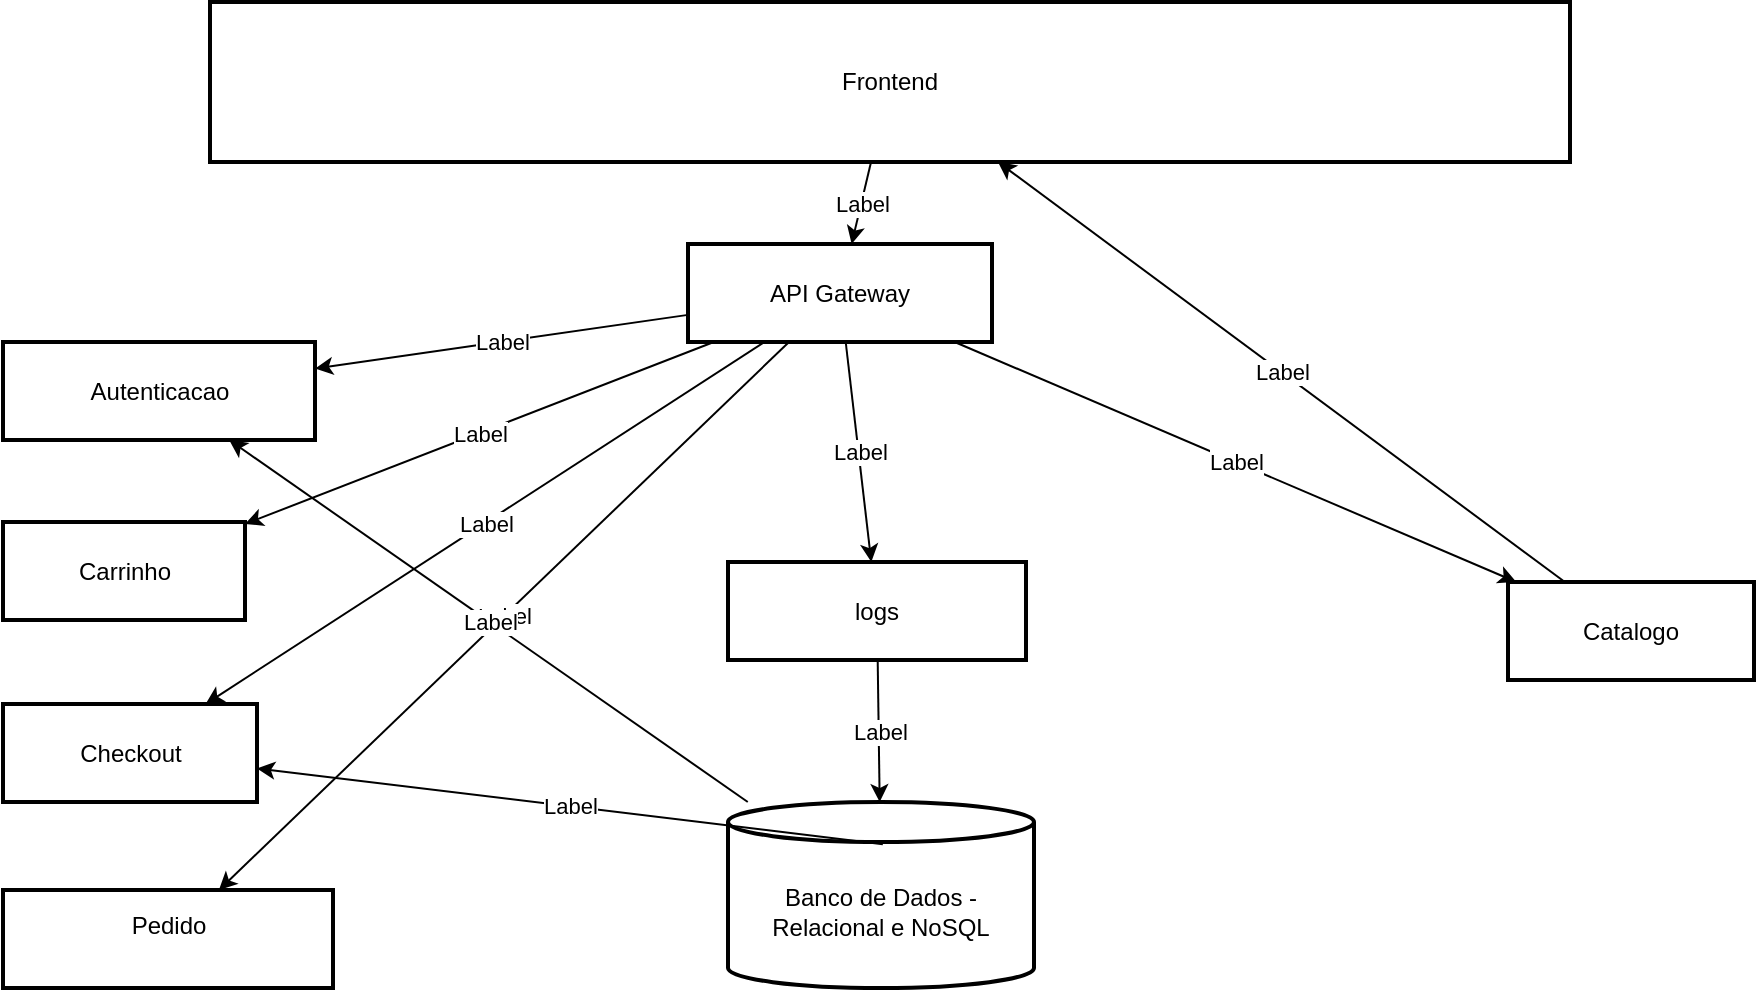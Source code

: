 <mxfile version="25.0.2">
  <diagram name="Página-1" id="JjW_HL0HzAMIIZjqMJPo">
    <mxGraphModel dx="1234" dy="726" grid="1" gridSize="10" guides="1" tooltips="1" connect="1" arrows="1" fold="1" page="1" pageScale="1" pageWidth="827" pageHeight="1169" math="0" shadow="0">
      <root>
        <mxCell id="0" />
        <mxCell id="1" parent="0" />
        <mxCell id="c5J9gXVxfD22c9O0fa1V-1" value="Frontend" style="whiteSpace=wrap;strokeWidth=2;" vertex="1" parent="1">
          <mxGeometry x="191" y="40" width="680" height="80" as="geometry" />
        </mxCell>
        <mxCell id="c5J9gXVxfD22c9O0fa1V-2" value="API Gateway" style="whiteSpace=wrap;strokeWidth=2;" vertex="1" parent="1">
          <mxGeometry x="430" y="161" width="152" height="49" as="geometry" />
        </mxCell>
        <mxCell id="c5J9gXVxfD22c9O0fa1V-3" value="Autenticacao" style="whiteSpace=wrap;strokeWidth=2;" vertex="1" parent="1">
          <mxGeometry x="87.5" y="210" width="156" height="49" as="geometry" />
        </mxCell>
        <mxCell id="c5J9gXVxfD22c9O0fa1V-4" value="Carrinho" style="whiteSpace=wrap;strokeWidth=2;" vertex="1" parent="1">
          <mxGeometry x="87.5" y="300" width="121" height="49" as="geometry" />
        </mxCell>
        <mxCell id="c5J9gXVxfD22c9O0fa1V-5" value="Checkout" style="whiteSpace=wrap;strokeWidth=2;" vertex="1" parent="1">
          <mxGeometry x="87.5" y="391" width="127" height="49" as="geometry" />
        </mxCell>
        <mxCell id="c5J9gXVxfD22c9O0fa1V-6" value="Pedido&#xa;" style="whiteSpace=wrap;strokeWidth=2;" vertex="1" parent="1">
          <mxGeometry x="87.5" y="484" width="165" height="49" as="geometry" />
        </mxCell>
        <mxCell id="c5J9gXVxfD22c9O0fa1V-7" value="Catalogo" style="whiteSpace=wrap;strokeWidth=2;" vertex="1" parent="1">
          <mxGeometry x="840" y="330" width="123" height="49" as="geometry" />
        </mxCell>
        <mxCell id="c5J9gXVxfD22c9O0fa1V-8" value="logs" style="whiteSpace=wrap;strokeWidth=2;" vertex="1" parent="1">
          <mxGeometry x="450" y="320" width="149" height="49" as="geometry" />
        </mxCell>
        <mxCell id="c5J9gXVxfD22c9O0fa1V-9" value="Banco de Dados - Relacional e NoSQL" style="shape=cylinder3;boundedLbl=1;backgroundOutline=1;size=10;strokeWidth=2;whiteSpace=wrap;" vertex="1" parent="1">
          <mxGeometry x="450" y="440" width="153" height="93" as="geometry" />
        </mxCell>
        <mxCell id="c5J9gXVxfD22c9O0fa1V-10" value="" style="endArrow=classic;html=1;rounded=0;" edge="1" parent="1" source="c5J9gXVxfD22c9O0fa1V-2" target="c5J9gXVxfD22c9O0fa1V-8">
          <mxGeometry relative="1" as="geometry">
            <mxPoint x="520" y="260" as="sourcePoint" />
            <mxPoint x="620" y="260" as="targetPoint" />
          </mxGeometry>
        </mxCell>
        <mxCell id="c5J9gXVxfD22c9O0fa1V-11" value="Label" style="edgeLabel;resizable=0;html=1;;align=center;verticalAlign=middle;" connectable="0" vertex="1" parent="c5J9gXVxfD22c9O0fa1V-10">
          <mxGeometry relative="1" as="geometry" />
        </mxCell>
        <mxCell id="c5J9gXVxfD22c9O0fa1V-12" value="" style="endArrow=classic;html=1;rounded=0;" edge="1" parent="1" source="c5J9gXVxfD22c9O0fa1V-2" target="c5J9gXVxfD22c9O0fa1V-3">
          <mxGeometry relative="1" as="geometry">
            <mxPoint x="520" y="260" as="sourcePoint" />
            <mxPoint x="620" y="260" as="targetPoint" />
          </mxGeometry>
        </mxCell>
        <mxCell id="c5J9gXVxfD22c9O0fa1V-13" value="Label" style="edgeLabel;resizable=0;html=1;;align=center;verticalAlign=middle;" connectable="0" vertex="1" parent="c5J9gXVxfD22c9O0fa1V-12">
          <mxGeometry relative="1" as="geometry" />
        </mxCell>
        <mxCell id="c5J9gXVxfD22c9O0fa1V-14" value="" style="endArrow=classic;html=1;rounded=0;" edge="1" parent="1" source="c5J9gXVxfD22c9O0fa1V-1" target="c5J9gXVxfD22c9O0fa1V-2">
          <mxGeometry relative="1" as="geometry">
            <mxPoint x="350" y="79.29" as="sourcePoint" />
            <mxPoint x="450" y="79.29" as="targetPoint" />
          </mxGeometry>
        </mxCell>
        <mxCell id="c5J9gXVxfD22c9O0fa1V-15" value="Label" style="edgeLabel;resizable=0;html=1;;align=center;verticalAlign=middle;" connectable="0" vertex="1" parent="c5J9gXVxfD22c9O0fa1V-14">
          <mxGeometry relative="1" as="geometry" />
        </mxCell>
        <mxCell id="c5J9gXVxfD22c9O0fa1V-16" value="" style="endArrow=classic;html=1;rounded=0;" edge="1" parent="1" source="c5J9gXVxfD22c9O0fa1V-2" target="c5J9gXVxfD22c9O0fa1V-4">
          <mxGeometry relative="1" as="geometry">
            <mxPoint x="520" y="260" as="sourcePoint" />
            <mxPoint x="620" y="260" as="targetPoint" />
          </mxGeometry>
        </mxCell>
        <mxCell id="c5J9gXVxfD22c9O0fa1V-17" value="Label" style="edgeLabel;resizable=0;html=1;;align=center;verticalAlign=middle;" connectable="0" vertex="1" parent="c5J9gXVxfD22c9O0fa1V-16">
          <mxGeometry relative="1" as="geometry" />
        </mxCell>
        <mxCell id="c5J9gXVxfD22c9O0fa1V-18" value="" style="endArrow=classic;html=1;rounded=0;" edge="1" parent="1" source="c5J9gXVxfD22c9O0fa1V-2" target="c5J9gXVxfD22c9O0fa1V-5">
          <mxGeometry relative="1" as="geometry">
            <mxPoint x="520" y="260" as="sourcePoint" />
            <mxPoint x="620" y="260" as="targetPoint" />
          </mxGeometry>
        </mxCell>
        <mxCell id="c5J9gXVxfD22c9O0fa1V-19" value="Label" style="edgeLabel;resizable=0;html=1;;align=center;verticalAlign=middle;" connectable="0" vertex="1" parent="c5J9gXVxfD22c9O0fa1V-18">
          <mxGeometry relative="1" as="geometry" />
        </mxCell>
        <mxCell id="c5J9gXVxfD22c9O0fa1V-20" value="" style="endArrow=classic;html=1;rounded=0;" edge="1" parent="1" source="c5J9gXVxfD22c9O0fa1V-2" target="c5J9gXVxfD22c9O0fa1V-6">
          <mxGeometry relative="1" as="geometry">
            <mxPoint x="520" y="260" as="sourcePoint" />
            <mxPoint x="620" y="260" as="targetPoint" />
          </mxGeometry>
        </mxCell>
        <mxCell id="c5J9gXVxfD22c9O0fa1V-21" value="Label" style="edgeLabel;resizable=0;html=1;;align=center;verticalAlign=middle;" connectable="0" vertex="1" parent="c5J9gXVxfD22c9O0fa1V-20">
          <mxGeometry relative="1" as="geometry" />
        </mxCell>
        <mxCell id="c5J9gXVxfD22c9O0fa1V-22" value="" style="endArrow=classic;html=1;rounded=0;" edge="1" parent="1" source="c5J9gXVxfD22c9O0fa1V-2" target="c5J9gXVxfD22c9O0fa1V-7">
          <mxGeometry relative="1" as="geometry">
            <mxPoint x="520" y="260" as="sourcePoint" />
            <mxPoint x="620" y="260" as="targetPoint" />
          </mxGeometry>
        </mxCell>
        <mxCell id="c5J9gXVxfD22c9O0fa1V-23" value="Label" style="edgeLabel;resizable=0;html=1;;align=center;verticalAlign=middle;" connectable="0" vertex="1" parent="c5J9gXVxfD22c9O0fa1V-22">
          <mxGeometry relative="1" as="geometry" />
        </mxCell>
        <mxCell id="c5J9gXVxfD22c9O0fa1V-24" value="" style="endArrow=classic;html=1;rounded=0;" edge="1" parent="1" source="c5J9gXVxfD22c9O0fa1V-8" target="c5J9gXVxfD22c9O0fa1V-9">
          <mxGeometry relative="1" as="geometry">
            <mxPoint x="520" y="260" as="sourcePoint" />
            <mxPoint x="620" y="260" as="targetPoint" />
          </mxGeometry>
        </mxCell>
        <mxCell id="c5J9gXVxfD22c9O0fa1V-25" value="Label" style="edgeLabel;resizable=0;html=1;;align=center;verticalAlign=middle;" connectable="0" vertex="1" parent="c5J9gXVxfD22c9O0fa1V-24">
          <mxGeometry relative="1" as="geometry" />
        </mxCell>
        <mxCell id="c5J9gXVxfD22c9O0fa1V-26" value="" style="endArrow=classic;html=1;rounded=0;" edge="1" parent="1" source="c5J9gXVxfD22c9O0fa1V-7" target="c5J9gXVxfD22c9O0fa1V-1">
          <mxGeometry relative="1" as="geometry">
            <mxPoint x="520" y="260" as="sourcePoint" />
            <mxPoint x="620" y="260" as="targetPoint" />
          </mxGeometry>
        </mxCell>
        <mxCell id="c5J9gXVxfD22c9O0fa1V-27" value="Label" style="edgeLabel;resizable=0;html=1;;align=center;verticalAlign=middle;" connectable="0" vertex="1" parent="c5J9gXVxfD22c9O0fa1V-26">
          <mxGeometry relative="1" as="geometry" />
        </mxCell>
        <mxCell id="c5J9gXVxfD22c9O0fa1V-28" value="" style="endArrow=classic;html=1;rounded=0;exitX=0.506;exitY=0.227;exitDx=0;exitDy=0;exitPerimeter=0;" edge="1" parent="1" source="c5J9gXVxfD22c9O0fa1V-9" target="c5J9gXVxfD22c9O0fa1V-5">
          <mxGeometry relative="1" as="geometry">
            <mxPoint x="520" y="260" as="sourcePoint" />
            <mxPoint x="620" y="260" as="targetPoint" />
          </mxGeometry>
        </mxCell>
        <mxCell id="c5J9gXVxfD22c9O0fa1V-29" value="Label" style="edgeLabel;resizable=0;html=1;;align=center;verticalAlign=middle;" connectable="0" vertex="1" parent="c5J9gXVxfD22c9O0fa1V-28">
          <mxGeometry relative="1" as="geometry" />
        </mxCell>
        <mxCell id="c5J9gXVxfD22c9O0fa1V-30" value="" style="endArrow=classic;html=1;rounded=0;" edge="1" parent="1" source="c5J9gXVxfD22c9O0fa1V-9" target="c5J9gXVxfD22c9O0fa1V-3">
          <mxGeometry relative="1" as="geometry">
            <mxPoint x="520" y="260" as="sourcePoint" />
            <mxPoint x="620" y="260" as="targetPoint" />
          </mxGeometry>
        </mxCell>
        <mxCell id="c5J9gXVxfD22c9O0fa1V-31" value="Label" style="edgeLabel;resizable=0;html=1;;align=center;verticalAlign=middle;" connectable="0" vertex="1" parent="c5J9gXVxfD22c9O0fa1V-30">
          <mxGeometry relative="1" as="geometry" />
        </mxCell>
      </root>
    </mxGraphModel>
  </diagram>
</mxfile>
